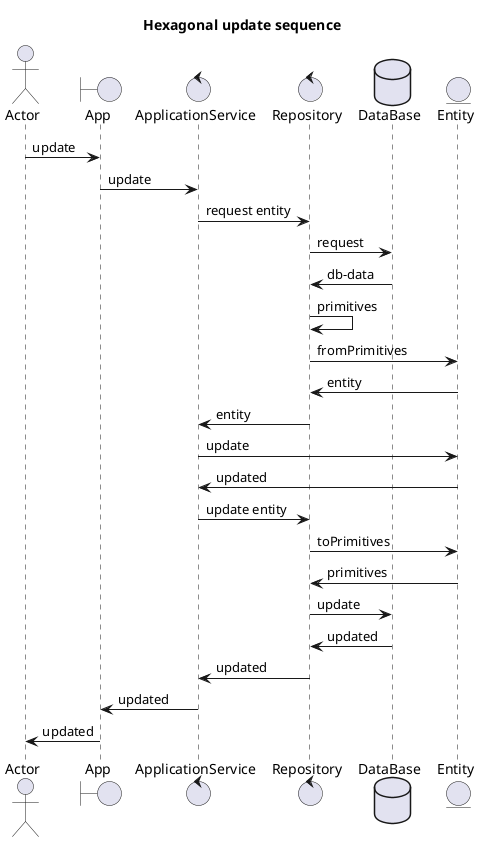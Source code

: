 @startuml Hexagonal update sequence
title Hexagonal update sequence

actor Actor
boundary App
control ApplicationService
control Repository
database DataBase
entity Entity

Actor -> App : update
App -> ApplicationService : update
ApplicationService -> Repository :request entity
Repository -> DataBase : request
DataBase -> Repository : db-data
Repository -> Repository : primitives
Repository -> Entity : fromPrimitives
Entity -> Repository : entity
Repository -> ApplicationService : entity
ApplicationService -> Entity : update
Entity -> ApplicationService : updated

ApplicationService -> Repository :update entity
Repository -> Entity :toPrimitives
Entity -> Repository :primitives
Repository -> DataBase : update
DataBase -> Repository : updated
Repository -> ApplicationService : updated
ApplicationService -> App : updated
App -> Actor : updated
@enduml

@startuml Hexagonal get sequence
title Hexagonal get sequence
actor Actor
boundary App
control ApplicationService
control Repository
database DataBase
entity Entity

Actor -> App : get
App -> ApplicationService : get
ApplicationService -> Repository :request entity
Repository -> DataBase : request
DataBase -> Repository : db-data
Repository -> Repository : primitives
Repository -> Entity : fromPrimitives
Entity -> Repository : entity
Repository -> ApplicationService : entity
ApplicationService -> ApplicationService : dto
ApplicationService -> App : dto
App -> Actor : dto
@enduml
